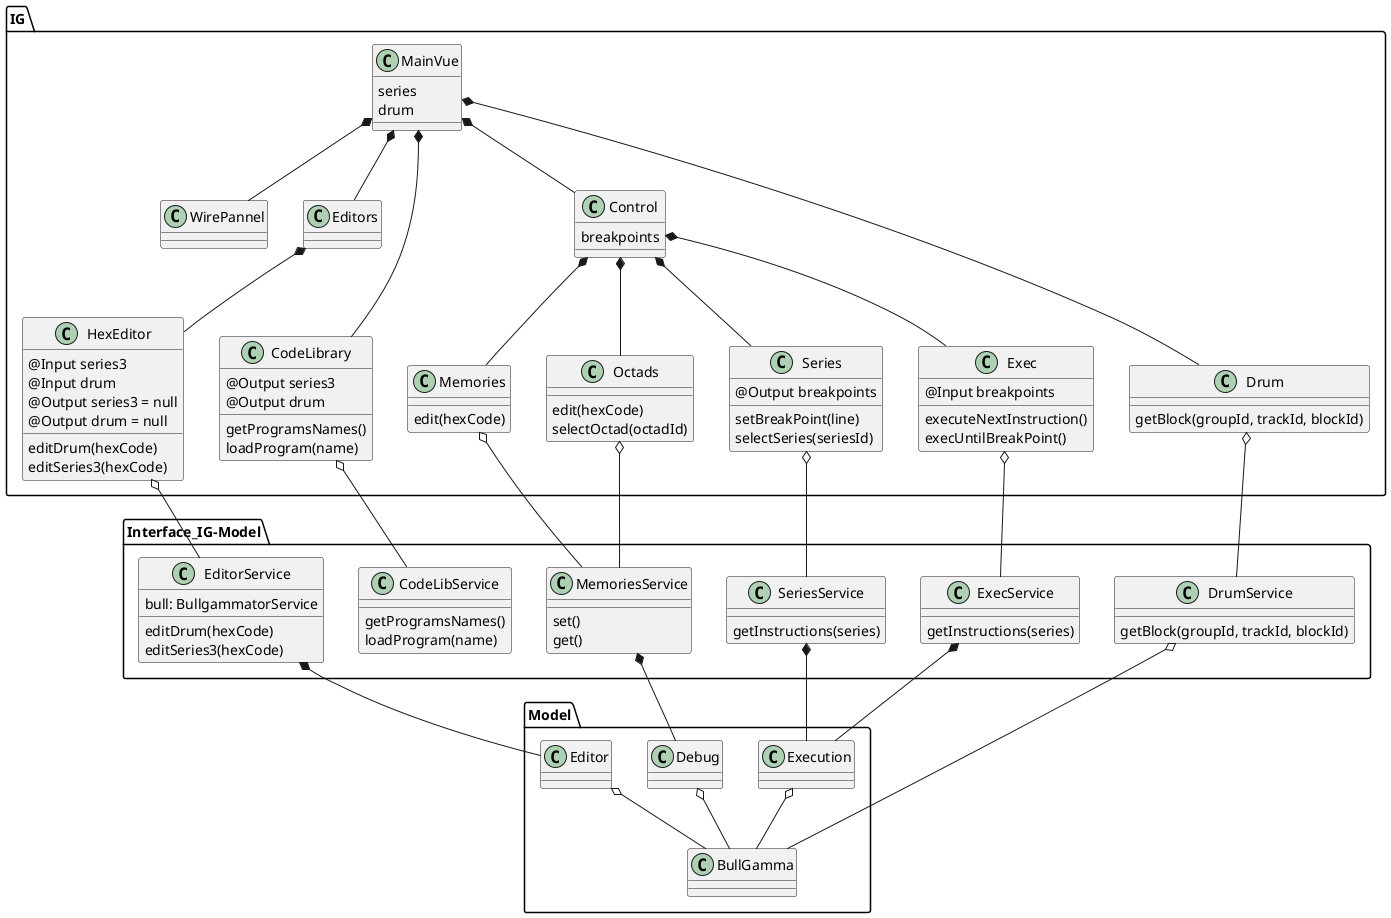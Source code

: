 @startuml

package IG {
	class MainVue {
		series
		drum
	}

	class WirePannel {
	}
	MainVue *-- WirePannel

	class Editors {
	}
	MainVue *-- Editors

	class HexEditor {
		@Input series3
		@Input drum
		@Output series3 = null
		@Output drum = null
		editDrum(hexCode)
		editSeries3(hexCode)
	}
	Editors *-- HexEditor

	class CodeLibrary {
		@Output series3
		@Output drum
		getProgramsNames()
		loadProgram(name)
	}
	MainVue *--- CodeLibrary

	class Control {
		breakpoints
	}
	MainVue *-- Control

	class Memories {
		edit(hexCode)
	}
	Control *-- Memories

	class Octads {
		edit(hexCode)
		selectOctad(octadId)
	}
	Control *-- Octads

	class Series {
		@Output breakpoints
		setBreakPoint(line)
		selectSeries(seriesId)
	}
	Control *-- Series

	class Exec {
		@Input breakpoints
		executeNextInstruction()
		execUntilBreakPoint()
	}
	Control *-- Exec

	class Drum {
		getBlock(groupId, trackId, blockId)
	}
	MainVue *--- Drum
}

package Interface_IG-Model {
	class EditorService {
		bull: BullgammatorService
		editDrum(hexCode)
		editSeries3(hexCode)
	}
	HexEditor o-- EditorService

	class CodeLibService {
		getProgramsNames()
		loadProgram(name)
	}
	CodeLibrary o-- CodeLibService

	class MemoriesService {
		set()
		get()
	}
	Octads o-- MemoriesService
	Memories o-- MemoriesService

	class SeriesService {
		getInstructions(series)
	}
	Series o-- SeriesService

	class ExecService {
		getInstructions(series)
	}
	Exec o-- ExecService

	class DrumService {
		getBlock(groupId, trackId, blockId)
	}
	Drum o-- DrumService
}

package Model {
  class Editor {
  }
	EditorService *-- Editor
  Editor o-- BullGamma

  class Execution {
  }
	ExecService *-- Execution
	SeriesService *-- Execution
  Execution o-- BullGamma

  class Debug {
  }
	MemoriesService *-- Debug
  DrumService o-- BullGamma
  Debug o-- BullGamma
}

@enduml
